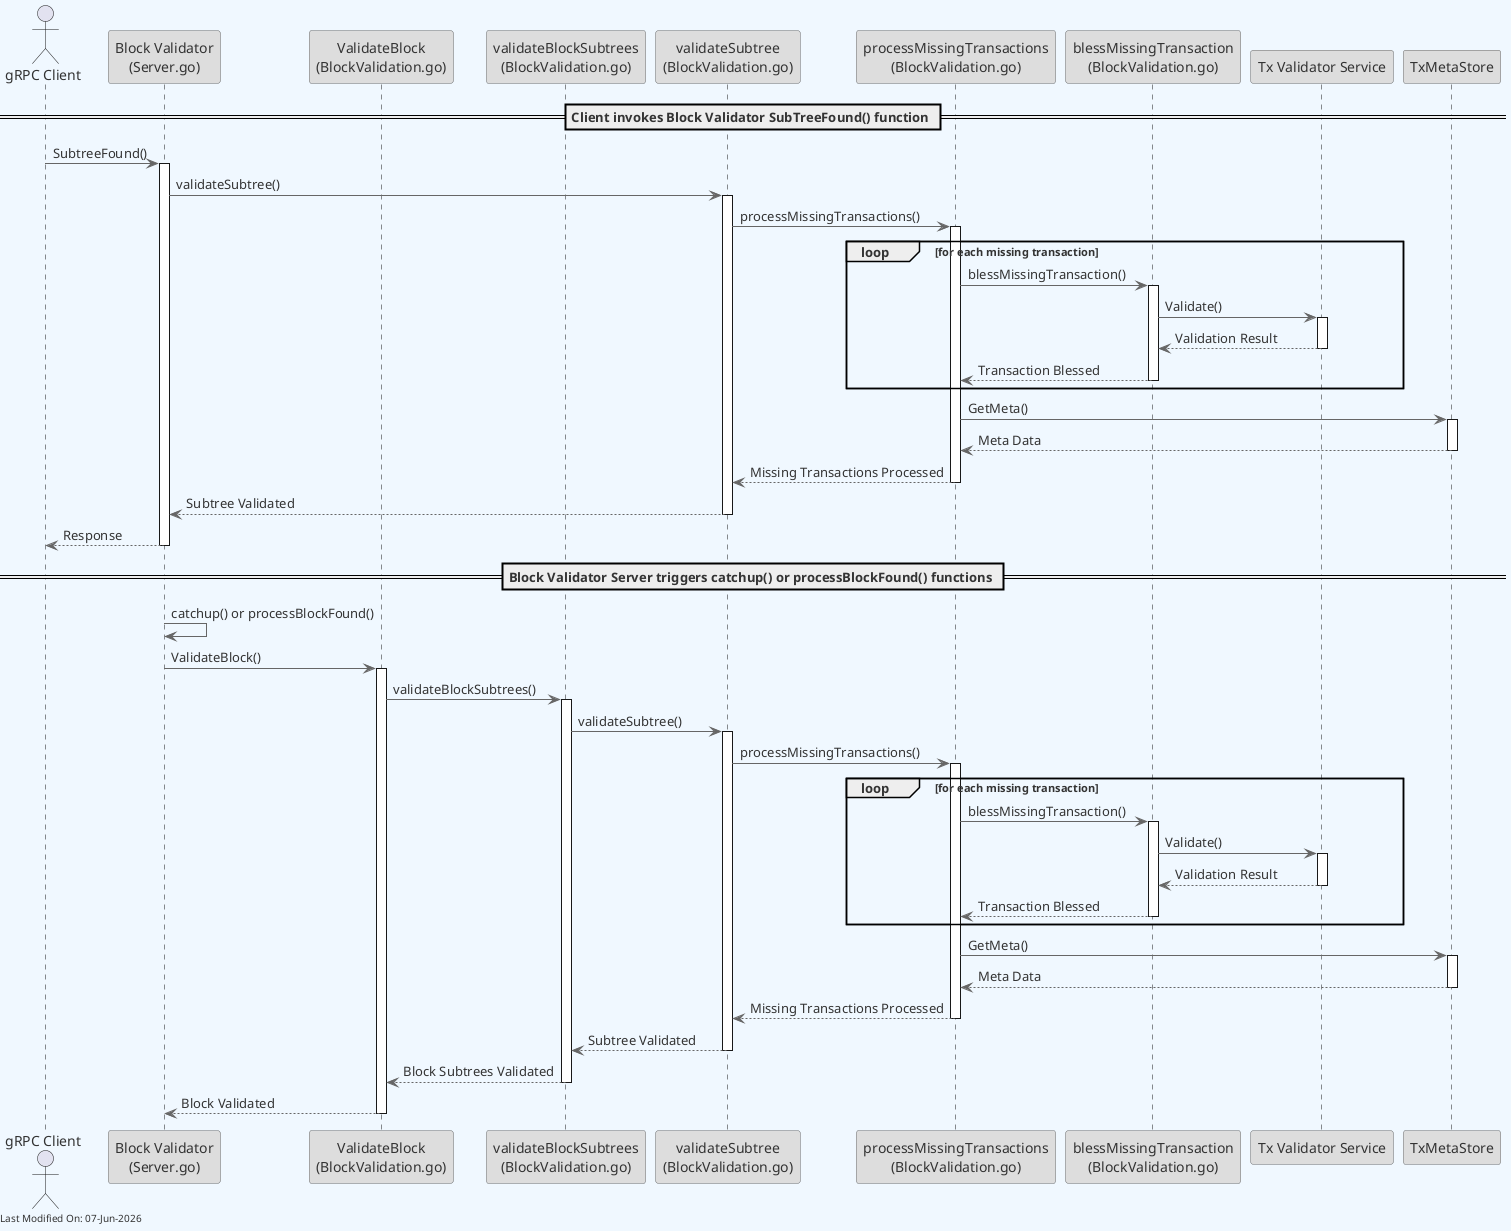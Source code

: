 @startuml
skinparam backgroundColor #F0F8FF
skinparam defaultFontColor #333333
skinparam arrowColor #666666

' Define borders for all elements
skinparam entity {
  BorderColor #666666
  BackgroundColor #DDDDDD
}

skinparam control {
  BorderColor #666666
  BackgroundColor #DDDDDD
}

skinparam participant {
  BorderColor #666666
  BackgroundColor #DDDDDD
}



actor "gRPC Client" as Client
participant "Block Validator\n(Server.go)" as ServerInternal
participant "ValidateBlock\n(BlockValidation.go)" as ValidateBlock
participant "validateBlockSubtrees\n(BlockValidation.go)" as ValidateBlockSubtrees
participant "validateSubtree\n(BlockValidation.go)" as ValidateSubtree
participant "processMissingTransactions\n(BlockValidation.go)" as ProcessMissingTx
participant "blessMissingTransaction\n(BlockValidation.go)" as BlessMissingTx
participant "Tx Validator Service" as TxValidator
participant "TxMetaStore" as TxMetaStore

== Client invokes Block Validator SubTreeFound() function ==
Client -> ServerInternal: SubtreeFound()
activate ServerInternal

ServerInternal -> ValidateSubtree: validateSubtree()
activate ValidateSubtree

ValidateSubtree -> ProcessMissingTx: processMissingTransactions()
activate ProcessMissingTx

loop for each missing transaction
    ProcessMissingTx -> BlessMissingTx: blessMissingTransaction()
    activate BlessMissingTx

    BlessMissingTx -> TxValidator: Validate()
    activate TxValidator
    TxValidator --> BlessMissingTx: Validation Result
    deactivate TxValidator

    BlessMissingTx --> ProcessMissingTx: Transaction Blessed
    deactivate BlessMissingTx
end

ProcessMissingTx -> TxMetaStore: GetMeta()
activate TxMetaStore
TxMetaStore --> ProcessMissingTx: Meta Data
deactivate TxMetaStore

ProcessMissingTx --> ValidateSubtree: Missing Transactions Processed
deactivate ProcessMissingTx

ValidateSubtree --> ServerInternal: Subtree Validated
deactivate ValidateSubtree

ServerInternal --> Client: Response
deactivate ServerInternal

== Block Validator Server triggers catchup() or processBlockFound() functions ==

ServerInternal -> ServerInternal: catchup() or processBlockFound()


ServerInternal -> ValidateBlock: ValidateBlock()
activate ValidateBlock

ValidateBlock -> ValidateBlockSubtrees: validateBlockSubtrees()
activate ValidateBlockSubtrees

ValidateBlockSubtrees -> ValidateSubtree: validateSubtree()
activate ValidateSubtree

ValidateSubtree -> ProcessMissingTx: processMissingTransactions()
activate ProcessMissingTx

loop for each missing transaction
    ProcessMissingTx -> BlessMissingTx: blessMissingTransaction()
    activate BlessMissingTx

    BlessMissingTx -> TxValidator: Validate()
    activate TxValidator
    TxValidator --> BlessMissingTx: Validation Result
    deactivate TxValidator

    BlessMissingTx --> ProcessMissingTx: Transaction Blessed
    deactivate BlessMissingTx
end

ProcessMissingTx -> TxMetaStore: GetMeta()
activate TxMetaStore
TxMetaStore --> ProcessMissingTx: Meta Data
deactivate TxMetaStore

ProcessMissingTx --> ValidateSubtree: Missing Transactions Processed
deactivate ProcessMissingTx

ValidateSubtree --> ValidateBlockSubtrees: Subtree Validated
deactivate ValidateSubtree

ValidateBlockSubtrees --> ValidateBlock: Block Subtrees Validated
deactivate ValidateBlockSubtrees

ValidateBlock --> ServerInternal: Block Validated
deactivate ValidateBlock

left footer Last Modified On: %date("dd-MMM-yyyy")

@enduml
